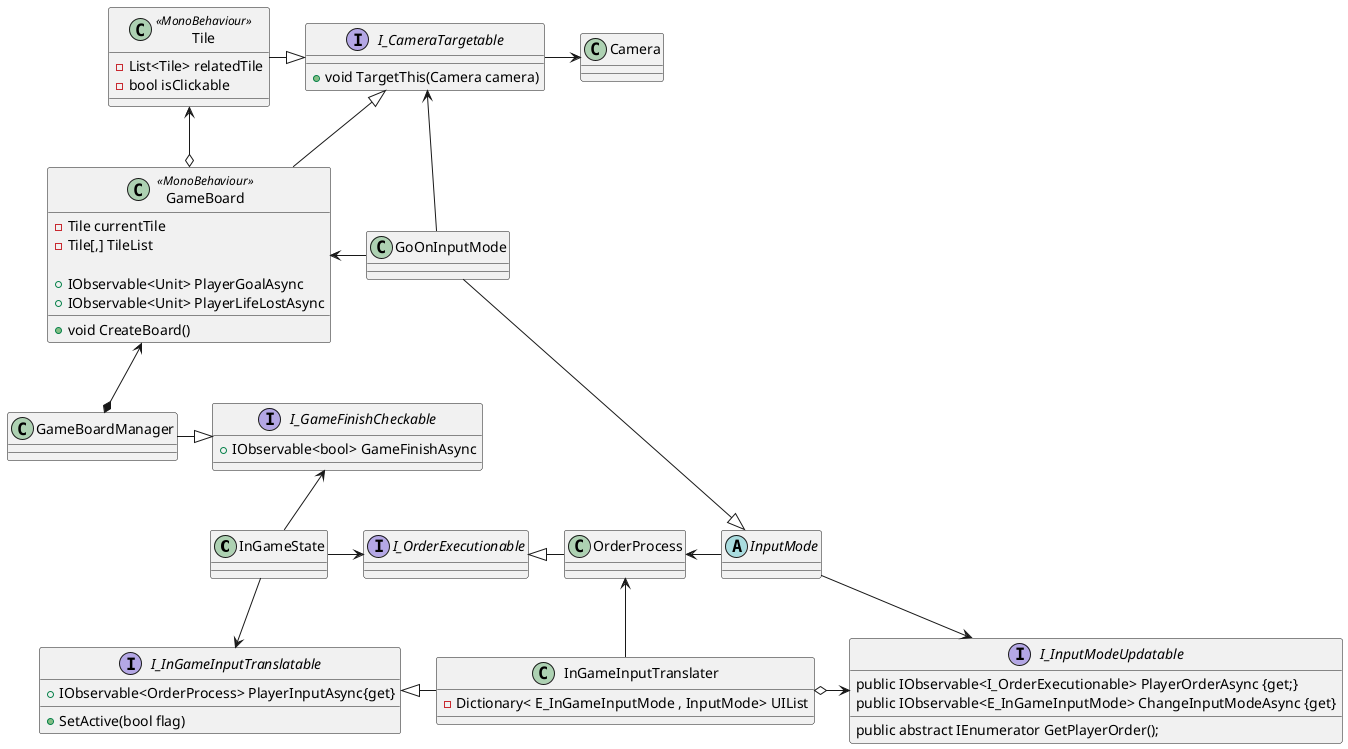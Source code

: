 @startuml InGameClass

    class InGameState{

    }

    class InGameInputTranslater{
        - Dictionary< E_InGameInputMode , InputMode> UIList
    }

    abstract class InputMode{

    }

    interface I_InputModeUpdatable{
        public IObservable<I_OrderExecutionable> PlayerOrderAsync {get;}
        public abstract IEnumerator GetPlayerOrder();
        public IObservable<E_InGameInputMode> ChangeInputModeAsync {get}
    }

    interface I_InGameInputTranslatable{
        + IObservable<OrderProcess> PlayerInputAsync{get}
        + SetActive(bool flag)
    }

    interface I_OrderExecutionable{

    }

    class OrderProcess{

    }

    interface I_GameFinishCheckable{
        + IObservable<bool> GameFinishAsync
    }

    class GameBoardManager{

    }

    class GameBoard<< MonoBehaviour >>{
        - Tile currentTile
        - Tile[,] TileList

        + IObservable<Unit> PlayerGoalAsync
        + IObservable<Unit> PlayerLifeLostAsync
        + void CreateBoard()
    }

    class GoOnInputMode{

    }

    class Tile << MonoBehaviour >> {
        - List<Tile> relatedTile
        - bool isClickable
    }

    interface I_CameraTargetable{
        + void TargetThis(Camera camera)
    }


    InGameInputTranslater -left-|> I_InGameInputTranslatable
    InGameInputTranslater -up-> OrderProcess
    InGameInputTranslater o-right-> I_InputModeUpdatable

    InputMode -down-> I_InputModeUpdatable

    InGameState -right-> I_OrderExecutionable
    InGameState --> I_InGameInputTranslatable
    InGameState -up-> I_GameFinishCheckable

    GameBoardManager -right-|> I_GameFinishCheckable
    GameBoardManager *-up-> GameBoard

    OrderProcess -left-|> I_OrderExecutionable

    InputMode -left-> OrderProcess

    GameBoard o-up-> Tile
    GameBoard -up-|> I_CameraTargetable

    GoOnInputMode -down-|> InputMode
    GoOnInputMode -left-> GameBoard
    GoOnInputMode -up-> I_CameraTargetable

    Tile -right-|> I_CameraTargetable

    I_CameraTargetable -right-> Camera





    
    

@enduml